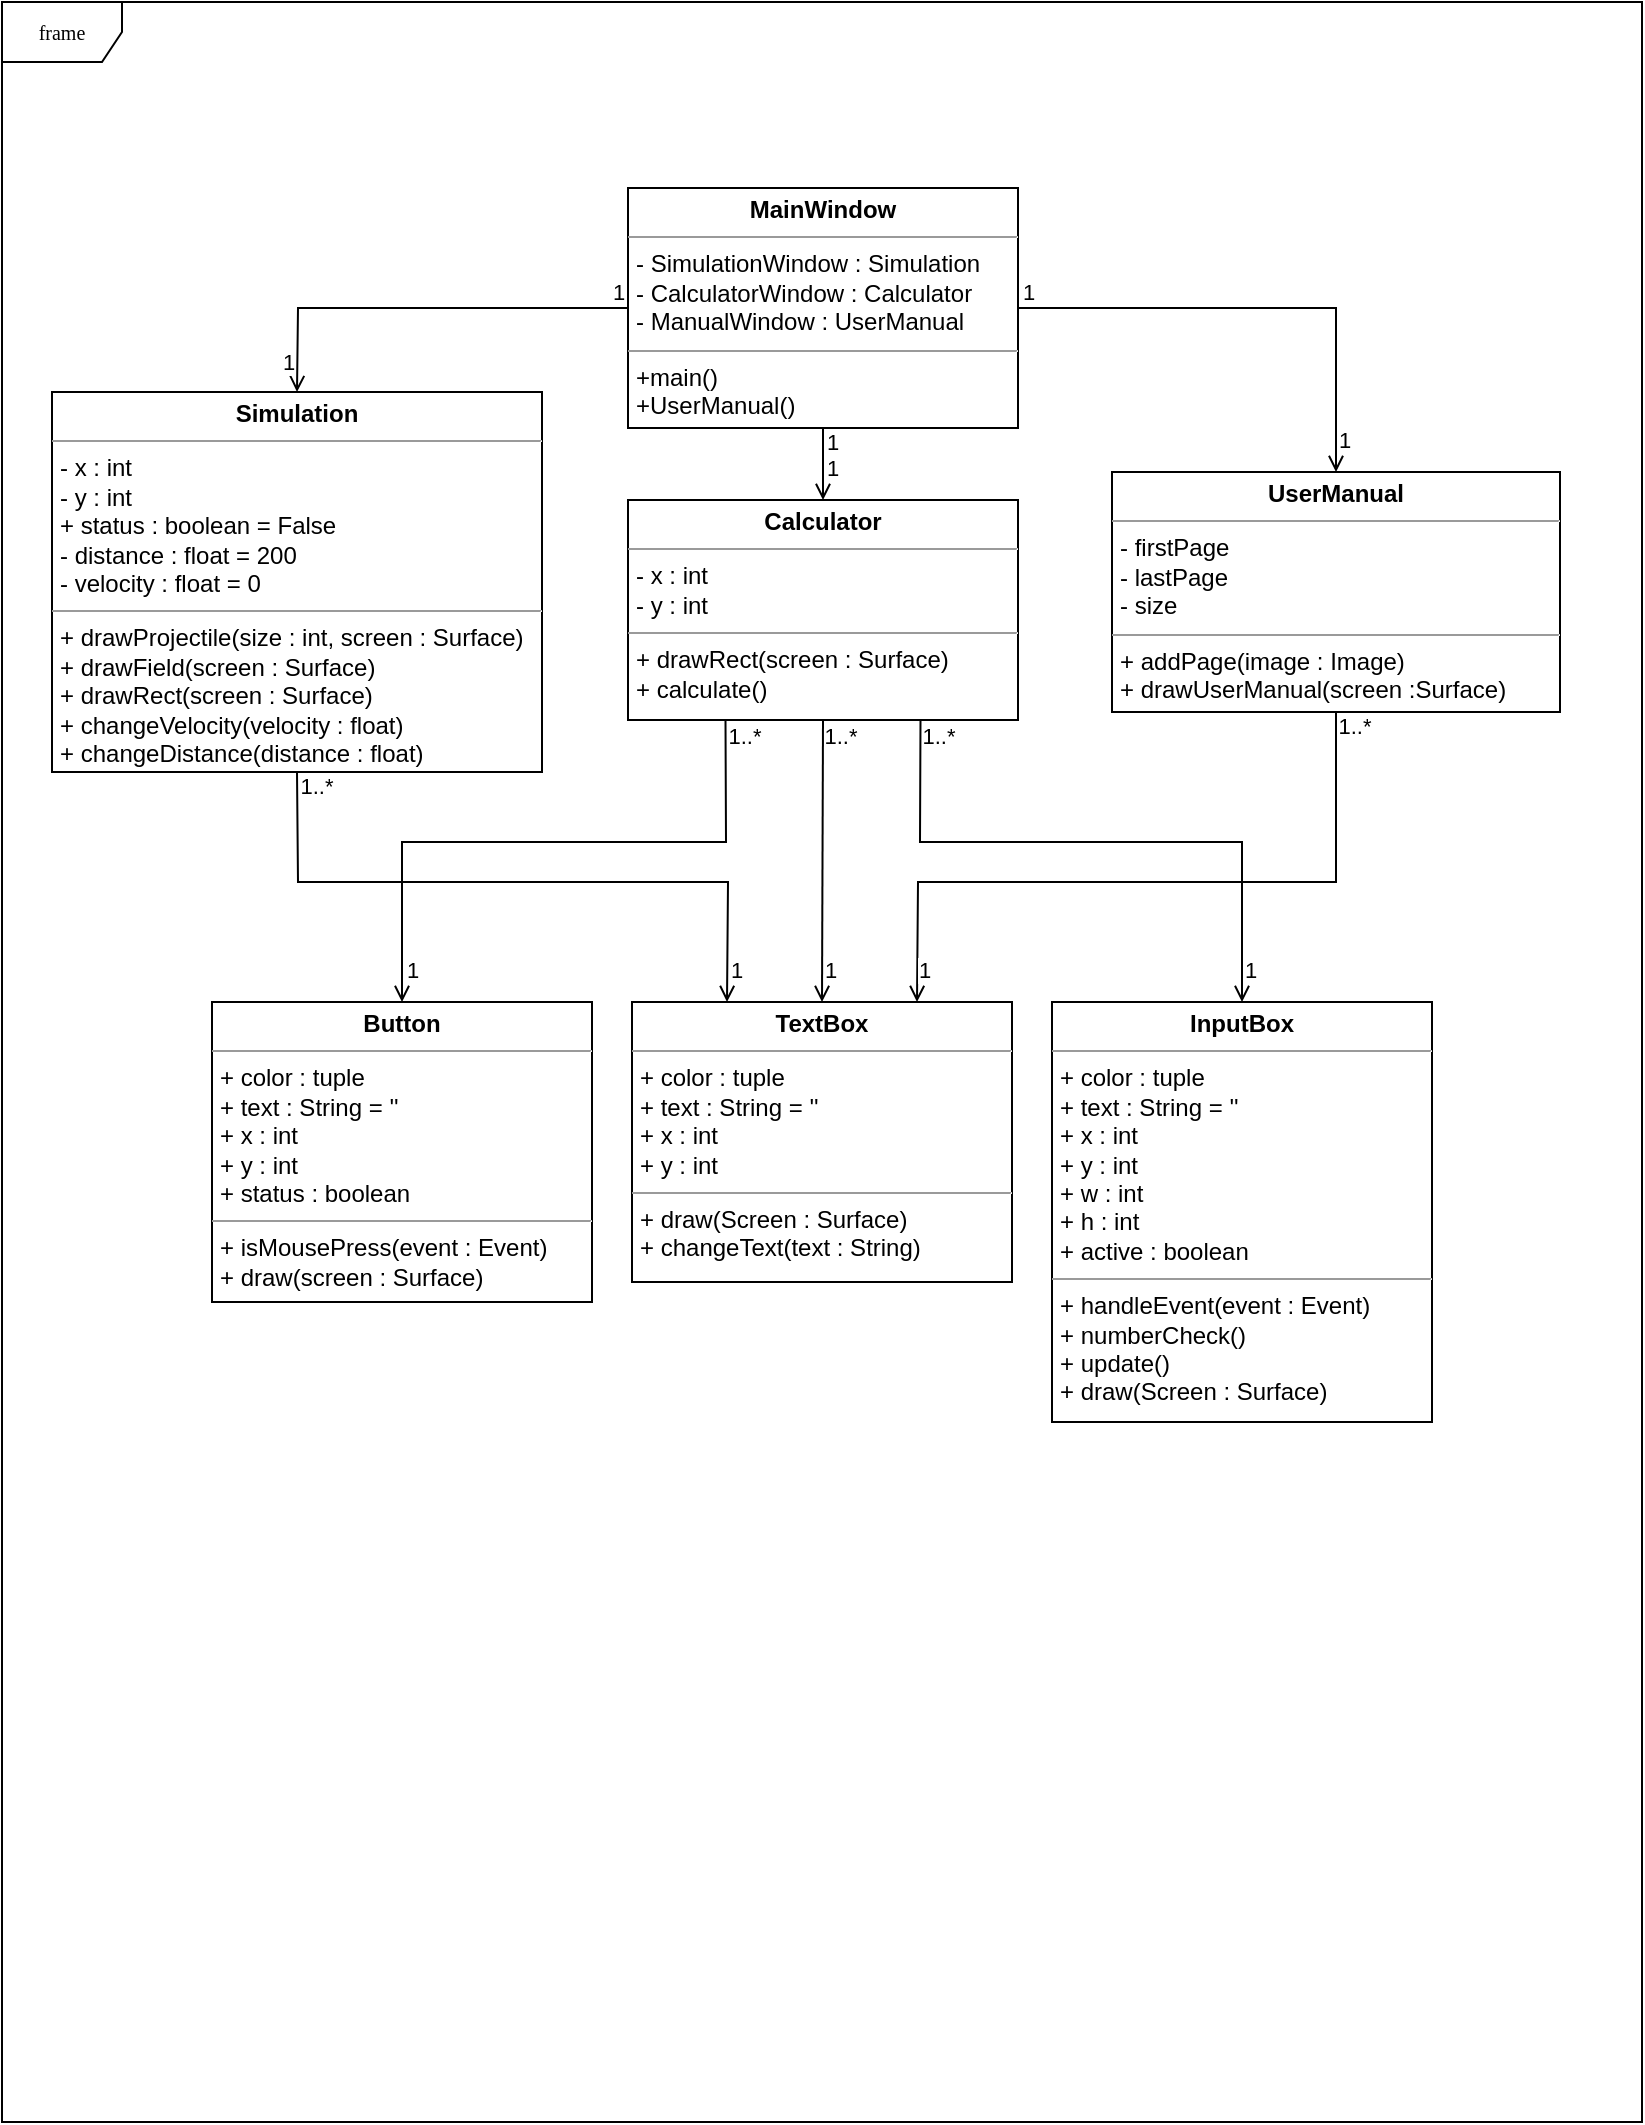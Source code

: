 <mxfile version="21.2.4" type="device">
  <diagram name="Page-1" id="c4acf3e9-155e-7222-9cf6-157b1a14988f">
    <mxGraphModel dx="1167" dy="601" grid="1" gridSize="10" guides="1" tooltips="1" connect="1" arrows="1" fold="1" page="1" pageScale="1" pageWidth="850" pageHeight="1100" background="none" math="0" shadow="0">
      <root>
        <mxCell id="0" />
        <mxCell id="1" parent="0" />
        <mxCell id="17acba5748e5396b-1" value="frame" style="shape=umlFrame;whiteSpace=wrap;html=1;rounded=0;shadow=0;comic=0;labelBackgroundColor=none;strokeWidth=1;fontFamily=Verdana;fontSize=10;align=center;" parent="1" vertex="1">
          <mxGeometry x="15" y="20" width="820" height="1060" as="geometry" />
        </mxCell>
        <mxCell id="5d2195bd80daf111-19" value="&lt;p style=&quot;margin:0px;margin-top:4px;text-align:center;&quot;&gt;&lt;b style=&quot;&quot;&gt;Simulation&lt;/b&gt;&lt;/p&gt;&lt;hr size=&quot;1&quot;&gt;&lt;p style=&quot;border-color: var(--border-color); margin: 0px 0px 0px 4px;&quot;&gt;- x : int&lt;/p&gt;&lt;p style=&quot;border-color: var(--border-color); margin: 0px 0px 0px 4px;&quot;&gt;- y : int&lt;br&gt;&lt;/p&gt;&lt;p style=&quot;border-color: var(--border-color); margin: 0px 0px 0px 4px;&quot;&gt;+ status : boolean = False&lt;/p&gt;&lt;p style=&quot;border-color: var(--border-color); margin: 0px 0px 0px 4px;&quot;&gt;- distance : float = 200&lt;/p&gt;&lt;p style=&quot;border-color: var(--border-color); margin: 0px 0px 0px 4px;&quot;&gt;- velocity : float = 0&lt;/p&gt;&lt;hr size=&quot;1&quot;&gt;&lt;p style=&quot;border-color: var(--border-color); margin: 0px 0px 0px 4px;&quot;&gt;+ drawProjectile(size : int, screen : Surface)&lt;br style=&quot;border-color: var(--border-color);&quot;&gt;&lt;/p&gt;&lt;p style=&quot;border-color: var(--border-color); margin: 0px 0px 0px 4px;&quot;&gt;+ drawField(screen : Surface)&lt;/p&gt;&lt;p style=&quot;border-color: var(--border-color); margin: 0px 0px 0px 4px;&quot;&gt;+ drawRect(screen : Surface)&lt;/p&gt;&lt;p style=&quot;border-color: var(--border-color); margin: 0px 0px 0px 4px;&quot;&gt;+ changeVelocity(velocity : float)&lt;br&gt;+ changeDistance(distance : float)&lt;/p&gt;" style="verticalAlign=top;align=left;overflow=fill;fontSize=12;fontFamily=Helvetica;html=1;rounded=0;shadow=0;comic=0;labelBackgroundColor=none;strokeWidth=1" parent="1" vertex="1">
          <mxGeometry x="40" y="215" width="245" height="190" as="geometry" />
        </mxCell>
        <mxCell id="3WsJBaEHRObHyzx8W5xA-6" value="&lt;p style=&quot;margin:0px;margin-top:4px;text-align:center;&quot;&gt;&lt;b style=&quot;&quot;&gt;Calculator&lt;/b&gt;&lt;/p&gt;&lt;hr size=&quot;1&quot;&gt;&lt;p style=&quot;margin:0px;margin-left:4px;&quot;&gt;- x : int&lt;/p&gt;&lt;p style=&quot;margin:0px;margin-left:4px;&quot;&gt;- y : int&lt;/p&gt;&lt;hr size=&quot;1&quot;&gt;&lt;p style=&quot;margin:0px;margin-left:4px;&quot;&gt;+ drawRect(screen : Surface)&lt;br&gt;&lt;/p&gt;&lt;p style=&quot;margin:0px;margin-left:4px;&quot;&gt;+ calculate()&lt;/p&gt;" style="verticalAlign=top;align=left;overflow=fill;fontSize=12;fontFamily=Helvetica;html=1;rounded=0;shadow=0;comic=0;labelBackgroundColor=none;strokeWidth=1" parent="1" vertex="1">
          <mxGeometry x="328" y="269" width="195" height="110" as="geometry" />
        </mxCell>
        <mxCell id="3WsJBaEHRObHyzx8W5xA-7" value="&lt;p style=&quot;margin:0px;margin-top:4px;text-align:center;&quot;&gt;&lt;b style=&quot;&quot;&gt;TextBox&lt;/b&gt;&lt;/p&gt;&lt;hr size=&quot;1&quot;&gt;&lt;p style=&quot;margin:0px;margin-left:4px;&quot;&gt;+ color : tuple&lt;br&gt;+ text : String = &#39;&#39;&lt;/p&gt;&lt;p style=&quot;margin:0px;margin-left:4px;&quot;&gt;+ x : int&lt;/p&gt;&lt;p style=&quot;margin:0px;margin-left:4px;&quot;&gt;+ y : int&lt;/p&gt;&lt;hr size=&quot;1&quot;&gt;&lt;p style=&quot;margin:0px;margin-left:4px;&quot;&gt;&lt;span style=&quot;background-color: initial;&quot;&gt;+ draw(Screen : Surface)&lt;/span&gt;&lt;br&gt;&lt;/p&gt;&lt;p style=&quot;margin:0px;margin-left:4px;&quot;&gt;&lt;span style=&quot;background-color: initial;&quot;&gt;+ changeText(text : String)&lt;/span&gt;&lt;/p&gt;" style="verticalAlign=top;align=left;overflow=fill;fontSize=12;fontFamily=Helvetica;html=1;rounded=0;shadow=0;comic=0;labelBackgroundColor=none;strokeWidth=1" parent="1" vertex="1">
          <mxGeometry x="330" y="520" width="190" height="140" as="geometry" />
        </mxCell>
        <mxCell id="3WsJBaEHRObHyzx8W5xA-8" value="&lt;p style=&quot;margin:0px;margin-top:4px;text-align:center;&quot;&gt;&lt;b&gt;InputBox&lt;/b&gt;&lt;/p&gt;&lt;hr size=&quot;1&quot;&gt;&lt;p style=&quot;margin:0px;margin-left:4px;&quot;&gt;+ color : tuple&lt;br&gt;+ text : String = &#39;&#39;&lt;/p&gt;&lt;p style=&quot;margin:0px;margin-left:4px;&quot;&gt;+ x : int&lt;/p&gt;&lt;p style=&quot;margin:0px;margin-left:4px;&quot;&gt;+ y : int&lt;/p&gt;&lt;p style=&quot;margin:0px;margin-left:4px;&quot;&gt;+ w : int&lt;br style=&quot;border-color: var(--border-color);&quot;&gt;+ h : int&lt;/p&gt;&lt;p style=&quot;margin:0px;margin-left:4px;&quot;&gt;+ active : boolean&lt;/p&gt;&lt;hr size=&quot;1&quot;&gt;&lt;p style=&quot;margin:0px;margin-left:4px;&quot;&gt;+&amp;nbsp;handleEvent(event : Event)&lt;/p&gt;&lt;p style=&quot;margin:0px;margin-left:4px;&quot;&gt;+ numberCheck()&lt;/p&gt;&lt;p style=&quot;margin:0px;margin-left:4px;&quot;&gt;+ update()&lt;/p&gt;&lt;p style=&quot;margin:0px;margin-left:4px;&quot;&gt;+ draw(Screen : Surface)&lt;/p&gt;" style="verticalAlign=top;align=left;overflow=fill;fontSize=12;fontFamily=Helvetica;html=1;rounded=0;shadow=0;comic=0;labelBackgroundColor=none;strokeWidth=1" parent="1" vertex="1">
          <mxGeometry x="540" y="520" width="190" height="210" as="geometry" />
        </mxCell>
        <mxCell id="3WsJBaEHRObHyzx8W5xA-9" value="&lt;p style=&quot;margin:0px;margin-top:4px;text-align:center;&quot;&gt;&lt;b style=&quot;&quot;&gt;Button&lt;/b&gt;&lt;/p&gt;&lt;hr size=&quot;1&quot;&gt;&lt;p style=&quot;margin:0px;margin-left:4px;&quot;&gt;+ color : tuple&lt;br&gt;+ text : String = &#39;&#39;&lt;/p&gt;&lt;p style=&quot;margin:0px;margin-left:4px;&quot;&gt;+ x : int&lt;/p&gt;&lt;p style=&quot;margin:0px;margin-left:4px;&quot;&gt;+ y : int&lt;/p&gt;&lt;p style=&quot;margin:0px;margin-left:4px;&quot;&gt;+ status : boolean&lt;/p&gt;&lt;hr size=&quot;1&quot;&gt;&lt;p style=&quot;margin:0px;margin-left:4px;&quot;&gt;+&amp;nbsp;isMousePress(event : Event)&lt;/p&gt;&lt;p style=&quot;margin:0px;margin-left:4px;&quot;&gt;+ draw(screen : Surface)&lt;/p&gt;" style="verticalAlign=top;align=left;overflow=fill;fontSize=12;fontFamily=Helvetica;html=1;rounded=0;shadow=0;comic=0;labelBackgroundColor=none;strokeWidth=1" parent="1" vertex="1">
          <mxGeometry x="120" y="520" width="190" height="150" as="geometry" />
        </mxCell>
        <mxCell id="-aQMqe_WS6AMOhWJEUNn-1" value="&lt;p style=&quot;margin:0px;margin-top:4px;text-align:center;&quot;&gt;&lt;b&gt;MainWindow&lt;/b&gt;&lt;/p&gt;&lt;hr size=&quot;1&quot;&gt;&lt;p style=&quot;margin:0px;margin-left:4px;&quot;&gt;- SimulationWindow : Simulation&lt;br&gt;&lt;/p&gt;&lt;p style=&quot;margin:0px;margin-left:4px;&quot;&gt;- CalculatorWindow : Calculator&lt;/p&gt;&lt;p style=&quot;margin:0px;margin-left:4px;&quot;&gt;- ManualWindow : UserManual&lt;/p&gt;&lt;hr size=&quot;1&quot;&gt;&lt;p style=&quot;margin:0px;margin-left:4px;&quot;&gt;+main()&lt;/p&gt;&lt;p style=&quot;margin:0px;margin-left:4px;&quot;&gt;+UserManual()&lt;/p&gt;" style="verticalAlign=top;align=left;overflow=fill;fontSize=12;fontFamily=Helvetica;html=1;rounded=0;shadow=0;comic=0;labelBackgroundColor=none;strokeWidth=1" parent="1" vertex="1">
          <mxGeometry x="328" y="113" width="195" height="120" as="geometry" />
        </mxCell>
        <mxCell id="dulYiDpLV3ukmL6jRKBi-1" value="&lt;p style=&quot;margin:0px;margin-top:4px;text-align:center;&quot;&gt;&lt;b&gt;UserManual&lt;/b&gt;&lt;/p&gt;&lt;hr size=&quot;1&quot;&gt;&lt;p style=&quot;margin:0px;margin-left:4px;&quot;&gt;- firstPage&lt;/p&gt;&lt;p style=&quot;margin:0px;margin-left:4px;&quot;&gt;- lastPage&lt;/p&gt;&lt;p style=&quot;margin:0px;margin-left:4px;&quot;&gt;- size&lt;/p&gt;&lt;hr size=&quot;1&quot;&gt;&lt;p style=&quot;margin:0px;margin-left:4px;&quot;&gt;+ addPage(image : Image)&lt;/p&gt;&lt;p style=&quot;margin:0px;margin-left:4px;&quot;&gt;+ drawUserManual(screen :Surface)&lt;/p&gt;" style="verticalAlign=top;align=left;overflow=fill;fontSize=12;fontFamily=Helvetica;html=1;rounded=0;shadow=0;comic=0;labelBackgroundColor=none;strokeWidth=1" vertex="1" parent="1">
          <mxGeometry x="570" y="255" width="224" height="120" as="geometry" />
        </mxCell>
        <mxCell id="dulYiDpLV3ukmL6jRKBi-8" value="" style="endArrow=open;html=1;rounded=0;exitX=0;exitY=0.5;exitDx=0;exitDy=0;entryX=0.5;entryY=0;entryDx=0;entryDy=0;endFill=0;" edge="1" parent="1" source="-aQMqe_WS6AMOhWJEUNn-1" target="5d2195bd80daf111-19">
          <mxGeometry width="50" height="50" relative="1" as="geometry">
            <mxPoint x="390" y="440" as="sourcePoint" />
            <mxPoint x="440" y="390" as="targetPoint" />
            <Array as="points">
              <mxPoint x="163" y="173" />
            </Array>
          </mxGeometry>
        </mxCell>
        <mxCell id="dulYiDpLV3ukmL6jRKBi-34" value="1" style="edgeLabel;html=1;align=center;verticalAlign=middle;resizable=0;points=[];" vertex="1" connectable="0" parent="dulYiDpLV3ukmL6jRKBi-8">
          <mxGeometry x="0.87" relative="1" as="geometry">
            <mxPoint x="-5" y="-2" as="offset" />
          </mxGeometry>
        </mxCell>
        <mxCell id="dulYiDpLV3ukmL6jRKBi-35" value="1" style="edgeLabel;html=1;align=center;verticalAlign=middle;resizable=0;points=[];" vertex="1" connectable="0" parent="dulYiDpLV3ukmL6jRKBi-8">
          <mxGeometry x="-0.931" relative="1" as="geometry">
            <mxPoint x="2" y="-8" as="offset" />
          </mxGeometry>
        </mxCell>
        <mxCell id="dulYiDpLV3ukmL6jRKBi-10" value="" style="endArrow=open;html=1;rounded=0;exitX=0.5;exitY=1;exitDx=0;exitDy=0;entryX=0.5;entryY=0;entryDx=0;entryDy=0;endFill=0;" edge="1" parent="1" source="-aQMqe_WS6AMOhWJEUNn-1" target="3WsJBaEHRObHyzx8W5xA-6">
          <mxGeometry width="50" height="50" relative="1" as="geometry">
            <mxPoint x="410" y="310" as="sourcePoint" />
            <mxPoint x="460" y="260" as="targetPoint" />
          </mxGeometry>
        </mxCell>
        <mxCell id="dulYiDpLV3ukmL6jRKBi-31" value="1" style="edgeLabel;html=1;align=center;verticalAlign=middle;resizable=0;points=[];" vertex="1" connectable="0" parent="dulYiDpLV3ukmL6jRKBi-10">
          <mxGeometry x="-0.792" relative="1" as="geometry">
            <mxPoint x="4" y="3" as="offset" />
          </mxGeometry>
        </mxCell>
        <mxCell id="dulYiDpLV3ukmL6jRKBi-11" value="" style="endArrow=open;html=1;rounded=0;exitX=1;exitY=0.5;exitDx=0;exitDy=0;entryX=0.5;entryY=0;entryDx=0;entryDy=0;endFill=0;" edge="1" parent="1" source="-aQMqe_WS6AMOhWJEUNn-1" target="dulYiDpLV3ukmL6jRKBi-1">
          <mxGeometry width="50" height="50" relative="1" as="geometry">
            <mxPoint x="530" y="230" as="sourcePoint" />
            <mxPoint x="580" y="180" as="targetPoint" />
            <Array as="points">
              <mxPoint x="682" y="173" />
            </Array>
          </mxGeometry>
        </mxCell>
        <mxCell id="dulYiDpLV3ukmL6jRKBi-32" value="1" style="edgeLabel;html=1;align=center;verticalAlign=middle;resizable=0;points=[];" vertex="1" connectable="0" parent="dulYiDpLV3ukmL6jRKBi-11">
          <mxGeometry x="-0.96" y="-1" relative="1" as="geometry">
            <mxPoint y="-9" as="offset" />
          </mxGeometry>
        </mxCell>
        <mxCell id="dulYiDpLV3ukmL6jRKBi-33" value="1" style="edgeLabel;html=1;align=center;verticalAlign=middle;resizable=0;points=[];" vertex="1" connectable="0" parent="dulYiDpLV3ukmL6jRKBi-11">
          <mxGeometry x="0.926" y="1" relative="1" as="geometry">
            <mxPoint x="3" y="-7" as="offset" />
          </mxGeometry>
        </mxCell>
        <mxCell id="dulYiDpLV3ukmL6jRKBi-12" value="" style="endArrow=open;html=1;rounded=0;exitX=0.5;exitY=1;exitDx=0;exitDy=0;entryX=0.25;entryY=0;entryDx=0;entryDy=0;endFill=0;" edge="1" parent="1" source="5d2195bd80daf111-19" target="3WsJBaEHRObHyzx8W5xA-7">
          <mxGeometry width="50" height="50" relative="1" as="geometry">
            <mxPoint x="410" y="480" as="sourcePoint" />
            <mxPoint x="460" y="430" as="targetPoint" />
            <Array as="points">
              <mxPoint x="163" y="460" />
              <mxPoint x="378" y="460" />
            </Array>
          </mxGeometry>
        </mxCell>
        <mxCell id="dulYiDpLV3ukmL6jRKBi-26" value="1" style="edgeLabel;html=1;align=center;verticalAlign=middle;resizable=0;points=[];" vertex="1" connectable="0" parent="dulYiDpLV3ukmL6jRKBi-12">
          <mxGeometry x="0.922" relative="1" as="geometry">
            <mxPoint x="4" y="-3" as="offset" />
          </mxGeometry>
        </mxCell>
        <mxCell id="dulYiDpLV3ukmL6jRKBi-13" value="" style="endArrow=open;html=1;rounded=0;entryX=0.75;entryY=0;entryDx=0;entryDy=0;exitX=0.5;exitY=1;exitDx=0;exitDy=0;endFill=0;" edge="1" parent="1" source="dulYiDpLV3ukmL6jRKBi-1" target="3WsJBaEHRObHyzx8W5xA-7">
          <mxGeometry width="50" height="50" relative="1" as="geometry">
            <mxPoint x="470" y="470" as="sourcePoint" />
            <mxPoint x="520" y="420" as="targetPoint" />
            <Array as="points">
              <mxPoint x="682" y="460" />
              <mxPoint x="473" y="460" />
            </Array>
          </mxGeometry>
        </mxCell>
        <mxCell id="dulYiDpLV3ukmL6jRKBi-14" value="" style="endArrow=open;html=1;rounded=0;exitX=0.5;exitY=1;exitDx=0;exitDy=0;entryX=0.5;entryY=0;entryDx=0;entryDy=0;endFill=0;" edge="1" parent="1" source="3WsJBaEHRObHyzx8W5xA-6" target="3WsJBaEHRObHyzx8W5xA-7">
          <mxGeometry width="50" height="50" relative="1" as="geometry">
            <mxPoint x="440" y="480" as="sourcePoint" />
            <mxPoint x="490" y="430" as="targetPoint" />
          </mxGeometry>
        </mxCell>
        <mxCell id="dulYiDpLV3ukmL6jRKBi-15" value="" style="endArrow=open;html=1;rounded=0;exitX=0.25;exitY=1;exitDx=0;exitDy=0;entryX=0.5;entryY=0;entryDx=0;entryDy=0;endFill=0;" edge="1" parent="1" source="3WsJBaEHRObHyzx8W5xA-6" target="3WsJBaEHRObHyzx8W5xA-9">
          <mxGeometry width="50" height="50" relative="1" as="geometry">
            <mxPoint x="340" y="460" as="sourcePoint" />
            <mxPoint x="390" y="410" as="targetPoint" />
            <Array as="points">
              <mxPoint x="377" y="440" />
              <mxPoint x="215" y="440" />
            </Array>
          </mxGeometry>
        </mxCell>
        <mxCell id="dulYiDpLV3ukmL6jRKBi-20" value="1..*" style="edgeLabel;html=1;align=center;verticalAlign=middle;resizable=0;points=[];" vertex="1" connectable="0" parent="dulYiDpLV3ukmL6jRKBi-15">
          <mxGeometry x="-0.959" relative="1" as="geometry">
            <mxPoint x="9" y="2" as="offset" />
          </mxGeometry>
        </mxCell>
        <mxCell id="dulYiDpLV3ukmL6jRKBi-17" value="" style="endArrow=open;html=1;rounded=0;exitX=0.75;exitY=1;exitDx=0;exitDy=0;entryX=0.5;entryY=0;entryDx=0;entryDy=0;endFill=0;" edge="1" parent="1" source="3WsJBaEHRObHyzx8W5xA-6" target="3WsJBaEHRObHyzx8W5xA-8">
          <mxGeometry width="50" height="50" relative="1" as="geometry">
            <mxPoint x="470" y="500" as="sourcePoint" />
            <mxPoint x="520" y="450" as="targetPoint" />
            <Array as="points">
              <mxPoint x="474" y="440" />
              <mxPoint x="635" y="440" />
            </Array>
          </mxGeometry>
        </mxCell>
        <mxCell id="dulYiDpLV3ukmL6jRKBi-21" value="1" style="edgeLabel;html=1;align=center;verticalAlign=middle;resizable=0;points=[];" vertex="1" connectable="0" parent="1">
          <mxGeometry x="394.002" y="387.997" as="geometry">
            <mxPoint x="-174" y="116" as="offset" />
          </mxGeometry>
        </mxCell>
        <mxCell id="dulYiDpLV3ukmL6jRKBi-22" value="1..*" style="edgeLabel;html=1;align=center;verticalAlign=middle;resizable=0;points=[];" vertex="1" connectable="0" parent="1">
          <mxGeometry x="396.772" y="398.471" as="geometry">
            <mxPoint x="37" y="-12" as="offset" />
          </mxGeometry>
        </mxCell>
        <mxCell id="dulYiDpLV3ukmL6jRKBi-23" value="1..*" style="edgeLabel;html=1;align=center;verticalAlign=middle;resizable=0;points=[];" vertex="1" connectable="0" parent="1">
          <mxGeometry x="482.772" y="386.471" as="geometry" />
        </mxCell>
        <mxCell id="dulYiDpLV3ukmL6jRKBi-24" value="1..*" style="edgeLabel;html=1;align=center;verticalAlign=middle;resizable=0;points=[];" vertex="1" connectable="0" parent="1">
          <mxGeometry x="418.772" y="405.471" as="geometry">
            <mxPoint x="-247" y="6" as="offset" />
          </mxGeometry>
        </mxCell>
        <mxCell id="dulYiDpLV3ukmL6jRKBi-25" value="1..*" style="edgeLabel;html=1;align=center;verticalAlign=middle;resizable=0;points=[];" vertex="1" connectable="0" parent="1">
          <mxGeometry x="428.772" y="414.471" as="geometry">
            <mxPoint x="262" y="-33" as="offset" />
          </mxGeometry>
        </mxCell>
        <mxCell id="dulYiDpLV3ukmL6jRKBi-27" value="1" style="edgeLabel;html=1;align=center;verticalAlign=middle;resizable=0;points=[];" vertex="1" connectable="0" parent="1">
          <mxGeometry x="428.607" y="504.189" as="geometry" />
        </mxCell>
        <mxCell id="dulYiDpLV3ukmL6jRKBi-28" value="1" style="edgeLabel;html=1;align=center;verticalAlign=middle;resizable=0;points=[];" vertex="1" connectable="0" parent="1">
          <mxGeometry x="475.607" y="504.189" as="geometry" />
        </mxCell>
        <mxCell id="dulYiDpLV3ukmL6jRKBi-29" value="1" style="edgeLabel;html=1;align=center;verticalAlign=middle;resizable=0;points=[];" vertex="1" connectable="0" parent="1">
          <mxGeometry x="638.607" y="504.189" as="geometry" />
        </mxCell>
        <mxCell id="dulYiDpLV3ukmL6jRKBi-30" value="1" style="edgeLabel;html=1;align=center;verticalAlign=middle;resizable=0;points=[];" vertex="1" connectable="0" parent="1">
          <mxGeometry x="421.607" y="559.189" as="geometry">
            <mxPoint x="8" y="-306" as="offset" />
          </mxGeometry>
        </mxCell>
      </root>
    </mxGraphModel>
  </diagram>
</mxfile>
